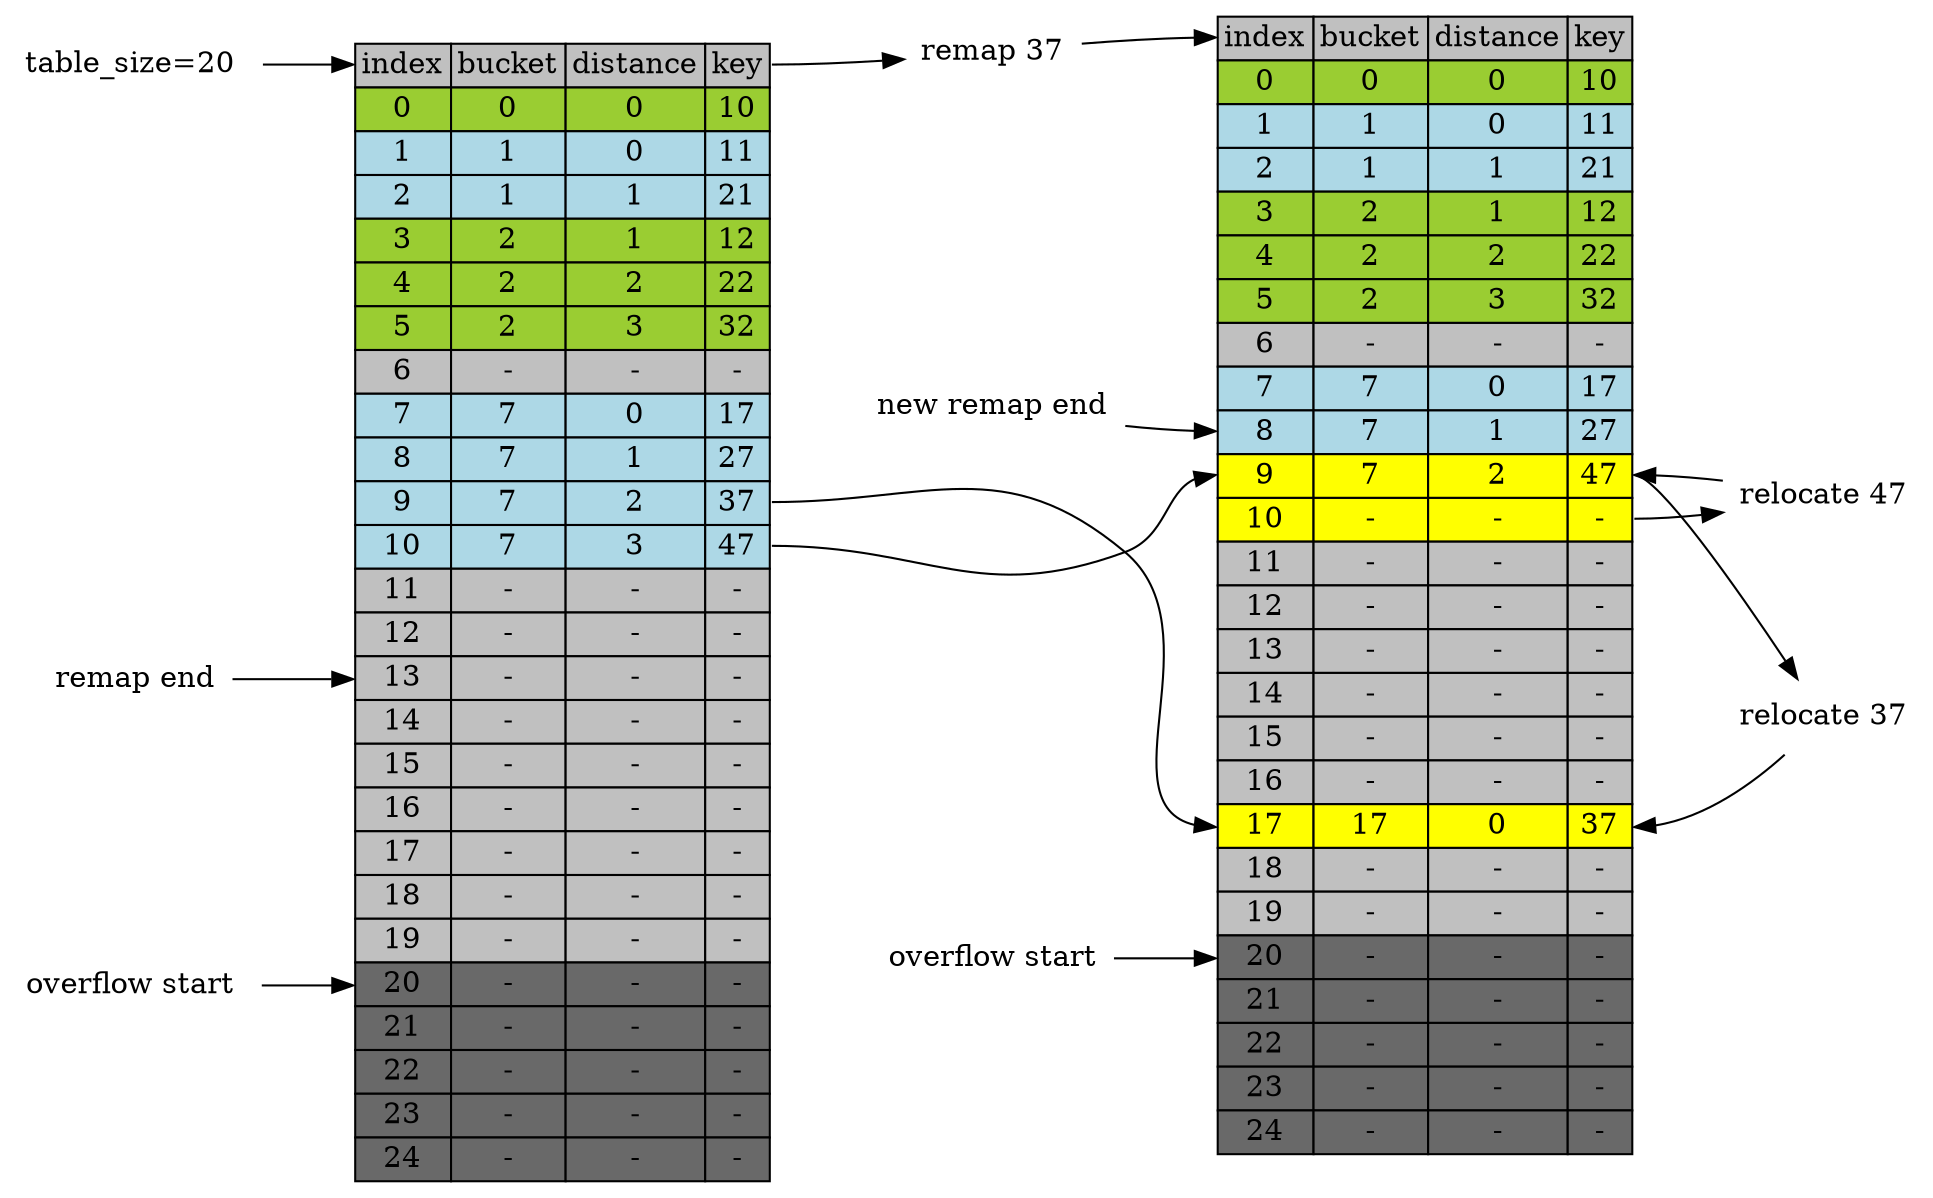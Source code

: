 digraph table{
    rankdir=LR
    node[shape=plaintext]

     table[label=<
        <TABLE BORDER="0" CELLBORDER="1" CELLSPACING="0">
            <TR>
                <TD BGCOLOR="grey" PORT="i">index</TD>
                <TD BGCOLOR="grey">bucket</TD>
                <TD BGCOLOR="grey">distance</TD>
                <TD BGCOLOR="grey" PORT="k">key</TD>
            </TR>           
            <TR>
                <TD BGCOLOR="yellowgreen" PORT="i0">0</TD>
                <TD BGCOLOR="yellowgreen">0</TD>
                <TD BGCOLOR="yellowgreen">0</TD>
                <TD BGCOLOR="yellowgreen" PORT="k0">10</TD>
            </TR>           
            <TR>
                <TD BGCOLOR="lightblue" PORT="i1">1</TD>
                <TD BGCOLOR="lightblue">1</TD>
                <TD BGCOLOR="lightblue">0</TD>
                <TD BGCOLOR="lightblue" PORT="k1">11</TD>
            </TR>           
            <TR>
                <TD BGCOLOR="lightblue" PORT="i2">2</TD>
                <TD BGCOLOR="lightblue">1</TD>
                <TD BGCOLOR="lightblue">1</TD>
                <TD BGCOLOR="lightblue" PORT="k2">21</TD>
            </TR>           
            <TR>
                <TD BGCOLOR="yellowgreen" PORT="i3">3</TD>
                <TD BGCOLOR="yellowgreen">2</TD>
                <TD BGCOLOR="yellowgreen">1</TD>
                <TD BGCOLOR="yellowgreen" PORT="k3">12</TD>
            </TR>           
            <TR>
                <TD BGCOLOR="yellowgreen" PORT="i4">4</TD>
                <TD BGCOLOR="yellowgreen">2</TD>
                <TD BGCOLOR="yellowgreen">2</TD>
                <TD BGCOLOR="yellowgreen" PORT="k4">22</TD>
            </TR>           
            <TR>
                <TD BGCOLOR="yellowgreen" PORT="i5">5</TD>
                <TD BGCOLOR="yellowgreen">2</TD>
                <TD BGCOLOR="yellowgreen">3</TD>
                <TD BGCOLOR="yellowgreen" PORT="k5">32</TD>
            </TR>
            <TR>
                <TD BGCOLOR="grey" PORT="i6">6</TD>
                <TD BGCOLOR="grey">-</TD>
                <TD BGCOLOR="grey">-</TD>
                <TD BGCOLOR="grey" PORT="k6">-</TD> 
            </TR>           
            <TR>
                <TD BGCOLOR="lightblue" PORT="i7">7</TD>
                <TD BGCOLOR="lightblue">7</TD>
                <TD BGCOLOR="lightblue">0</TD>
                <TD BGCOLOR="lightblue" PORT="k7">17</TD>
            </TR>           
            <TR>
                <TD BGCOLOR="lightblue" PORT="i8">8</TD>
                <TD BGCOLOR="lightblue">7</TD>
                <TD BGCOLOR="lightblue">1</TD>
                <TD BGCOLOR="lightblue" PORT="k8">27</TD>
            </TR>           
            <TR>
                <TD BGCOLOR="lightblue" PORT="i9">9</TD>
                <TD BGCOLOR="lightblue">7</TD>
                <TD BGCOLOR="lightblue">2</TD>
                <TD BGCOLOR="lightblue" PORT="k9">37</TD>
            </TR>           
            <TR>
                <TD BGCOLOR="lightblue" PORT="i10">10</TD>
                <TD BGCOLOR="lightblue">7</TD>
                <TD BGCOLOR="lightblue">3</TD>
                <TD BGCOLOR="lightblue" PORT="k10">47</TD>
            </TR>           
            <TR>
                <TD BGCOLOR="grey" PORT="i11">11</TD>
                <TD BGCOLOR="grey">-</TD>
                <TD BGCOLOR="grey">-</TD>
                <TD BGCOLOR="grey" PORT="k11">-</TD>
            </TR>           
            <TR>
                <TD BGCOLOR="grey" PORT="i12">12</TD>
                <TD BGCOLOR="grey">-</TD>
                <TD BGCOLOR="grey">-</TD>
                <TD BGCOLOR="grey" PORT="k12">-</TD>
            </TR>           
            <TR>
                <TD BGCOLOR="grey" PORT="i13">13</TD>
                <TD BGCOLOR="grey">-</TD>
                <TD BGCOLOR="grey">-</TD>
                <TD BGCOLOR="grey" PORT="k13">-</TD>
            </TR>           
            <TR>
                <TD BGCOLOR="grey" PORT="i14">14</TD>
                <TD BGCOLOR="grey">-</TD>
                <TD BGCOLOR="grey">-</TD>
                <TD BGCOLOR="grey" PORT="k14">-</TD>
            </TR>           
            <TR>
                <TD BGCOLOR="grey" PORT="i15">15</TD>
                <TD BGCOLOR="grey">-</TD>
                <TD BGCOLOR="grey">-</TD>
                <TD BGCOLOR="grey" PORT="k15">-</TD>
            </TR>           
            <TR>
                <TD BGCOLOR="grey" PORT="i16">16</TD>
                <TD BGCOLOR="grey">-</TD>
                <TD BGCOLOR="grey">-</TD>
                <TD BGCOLOR="grey" PORT="k16">-</TD>
            </TR>           
            <TR>
                <TD BGCOLOR="grey" PORT="i17">17</TD>
                <TD BGCOLOR="grey">-</TD>
                <TD BGCOLOR="grey">-</TD>
                <TD BGCOLOR="grey" PORT="k17">-</TD>
            </TR>           
            <TR>
                <TD BGCOLOR="grey" PORT="i18">18</TD>
                <TD BGCOLOR="grey">-</TD>
                <TD BGCOLOR="grey">-</TD>
                <TD BGCOLOR="grey" PORT="k18">-</TD>
            </TR>           
            <TR>
                <TD BGCOLOR="grey" PORT="i19">19</TD>
                <TD BGCOLOR="grey">-</TD>
                <TD BGCOLOR="grey">-</TD>
                <TD BGCOLOR="grey" PORT="k19">-</TD>
            </TR>           
            <TR>
                <TD BGCOLOR="dimgrey" PORT="i20">20</TD>
                <TD BGCOLOR="dimgrey">-</TD>
                <TD BGCOLOR="dimgrey">-</TD>
                <TD BGCOLOR="dimgrey" PORT="k20">-</TD>
            </TR>           
            <TR>
                <TD BGCOLOR="dimgrey" PORT="i21">21</TD>
                <TD BGCOLOR="dimgrey">-</TD>
                <TD BGCOLOR="dimgrey">-</TD>
                <TD BGCOLOR="dimgrey" PORT="k21">-</TD>
            </TR>           
            <TR>
                <TD BGCOLOR="dimgrey" PORT="i22">22</TD>
                <TD BGCOLOR="dimgrey">-</TD>
                <TD BGCOLOR="dimgrey">-</TD>
                <TD BGCOLOR="dimgrey" PORT="k22">-</TD>
            </TR>           
            <TR>
                <TD BGCOLOR="dimgrey" PORT="i23">23</TD>
                <TD BGCOLOR="dimgrey">-</TD>
                <TD BGCOLOR="dimgrey">-</TD>
                <TD BGCOLOR="dimgrey" PORT="k23">-</TD>
            </TR>           
            <TR>
                <TD BGCOLOR="dimgrey" PORT="i24">24</TD>
                <TD BGCOLOR="dimgrey">-</TD>
                <TD BGCOLOR="dimgrey">-</TD>
                <TD BGCOLOR="dimgrey" PORT="k24">-</TD>
            </TR>           
        </TABLE>
    >]

     table2[label=<
        <TABLE BORDER="0" CELLBORDER="1" CELLSPACING="0">
            <TR>
                <TD BGCOLOR="grey" PORT="i">index</TD>
                <TD BGCOLOR="grey">bucket</TD>
                <TD BGCOLOR="grey">distance</TD>
                <TD BGCOLOR="grey" PORT="k">key</TD>
            </TR>           
            <TR>
                <TD BGCOLOR="yellowgreen" PORT="i0">0</TD>
                <TD BGCOLOR="yellowgreen">0</TD>
                <TD BGCOLOR="yellowgreen">0</TD>
                <TD BGCOLOR="yellowgreen" PORT="k0">10</TD>
            </TR>           
            <TR>
                <TD BGCOLOR="lightblue" PORT="i1">1</TD>
                <TD BGCOLOR="lightblue">1</TD>
                <TD BGCOLOR="lightblue">0</TD>
                <TD BGCOLOR="lightblue" PORT="k1">11</TD>
            </TR>           
            <TR>
                <TD BGCOLOR="lightblue" PORT="i2">2</TD>
                <TD BGCOLOR="lightblue">1</TD>
                <TD BGCOLOR="lightblue">1</TD>
                <TD BGCOLOR="lightblue" PORT="k2">21</TD>
            </TR>           
            <TR>
                <TD BGCOLOR="yellowgreen" PORT="i3">3</TD>
                <TD BGCOLOR="yellowgreen">2</TD>
                <TD BGCOLOR="yellowgreen">1</TD>
                <TD BGCOLOR="yellowgreen" PORT="k3">12</TD>
            </TR>           
            <TR>
                <TD BGCOLOR="yellowgreen" PORT="i4">4</TD>
                <TD BGCOLOR="yellowgreen">2</TD>
                <TD BGCOLOR="yellowgreen">2</TD>
                <TD BGCOLOR="yellowgreen" PORT="k4">22</TD>
            </TR>           
            <TR>
                <TD BGCOLOR="yellowgreen" PORT="i5">5</TD>
                <TD BGCOLOR="yellowgreen">2</TD>
                <TD BGCOLOR="yellowgreen">3</TD>
                <TD BGCOLOR="yellowgreen" PORT="k5">32</TD>
            </TR>
            <TR>
                <TD BGCOLOR="grey" PORT="i6">6</TD>
                <TD BGCOLOR="grey">-</TD>
                <TD BGCOLOR="grey">-</TD>
                <TD BGCOLOR="grey" PORT="k6">-</TD> 
            </TR>           
            <TR>
                <TD BGCOLOR="lightblue" PORT="i7">7</TD>
                <TD BGCOLOR="lightblue">7</TD>
                <TD BGCOLOR="lightblue">0</TD>
                <TD BGCOLOR="lightblue" PORT="k7">17</TD>
            </TR>           
            <TR>
                <TD BGCOLOR="lightblue" PORT="i8">8</TD>
                <TD BGCOLOR="lightblue">7</TD>
                <TD BGCOLOR="lightblue">1</TD>
                <TD BGCOLOR="lightblue" PORT="k8">27</TD>
            </TR>           
            <TR>
                <TD BGCOLOR="yellow" PORT="i9">9</TD>yellow
                <TD BGCOLOR="yellow">7</TD>
                <TD BGCOLOR="yellow">2</TD>
                <TD BGCOLOR="yellow" PORT="k9">47</TD>
            </TR>           
            <TR>
                <TD BGCOLOR="yellow" PORT="i10">10</TD>
                <TD BGCOLOR="yellow">-</TD>
                <TD BGCOLOR="yellow">-</TD>
                <TD BGCOLOR="yellow" PORT="k10">-</TD>
            </TR>           
            <TR>
                <TD BGCOLOR="grey" PORT="i11">11</TD>
                <TD BGCOLOR="grey">-</TD>
                <TD BGCOLOR="grey">-</TD>
                <TD BGCOLOR="grey" PORT="k11">-</TD>
            </TR>           
            <TR>
                <TD BGCOLOR="grey" PORT="i12">12</TD>
                <TD BGCOLOR="grey">-</TD>
                <TD BGCOLOR="grey">-</TD>
                <TD BGCOLOR="grey" PORT="k12">-</TD>
            </TR>           
            <TR>
                <TD BGCOLOR="grey" PORT="i13">13</TD>
                <TD BGCOLOR="grey">-</TD>
                <TD BGCOLOR="grey">-</TD>
                <TD BGCOLOR="grey" PORT="k13">-</TD>
            </TR>           
            <TR>
                <TD BGCOLOR="grey" PORT="i14">14</TD>
                <TD BGCOLOR="grey">-</TD>
                <TD BGCOLOR="grey">-</TD>
                <TD BGCOLOR="grey" PORT="k14">-</TD>
            </TR>           
            <TR>
                <TD BGCOLOR="grey" PORT="i15">15</TD>
                <TD BGCOLOR="grey">-</TD>
                <TD BGCOLOR="grey">-</TD>
                <TD BGCOLOR="grey" PORT="k15">-</TD>
            </TR>           
            <TR>
                <TD BGCOLOR="grey" PORT="i16">16</TD>
                <TD BGCOLOR="grey">-</TD>
                <TD BGCOLOR="grey">-</TD>
                <TD BGCOLOR="grey" PORT="k16">-</TD>
            </TR>           
            <TR>
                <TD BGCOLOR="yellow" PORT="i17">17</TD>
                <TD BGCOLOR="yellow">17</TD>
                <TD BGCOLOR="yellow">0</TD>
                <TD BGCOLOR="yellow" PORT="k17">37</TD>
            </TR>           
            <TR>
                <TD BGCOLOR="grey" PORT="i18">18</TD>
                <TD BGCOLOR="grey">-</TD>
                <TD BGCOLOR="grey">-</TD>
                <TD BGCOLOR="grey" PORT="k18">-</TD>
            </TR>           
            <TR>
                <TD BGCOLOR="grey" PORT="i19">19</TD>
                <TD BGCOLOR="grey">-</TD>
                <TD BGCOLOR="grey">-</TD>
                <TD BGCOLOR="grey" PORT="k19">-</TD>
            </TR>           
            <TR>
                <TD BGCOLOR="dimgrey" PORT="i20">20</TD>
                <TD BGCOLOR="dimgrey">-</TD>
                <TD BGCOLOR="dimgrey">-</TD>
                <TD BGCOLOR="dimgrey" PORT="k20">-</TD>
            </TR>           
            <TR>
                <TD BGCOLOR="dimgrey" PORT="i21">21</TD>
                <TD BGCOLOR="dimgrey">-</TD>
                <TD BGCOLOR="dimgrey">-</TD>
                <TD BGCOLOR="dimgrey" PORT="k21">-</TD>
            </TR>           
            <TR>
                <TD BGCOLOR="dimgrey" PORT="i22">22</TD>
                <TD BGCOLOR="dimgrey">-</TD>
                <TD BGCOLOR="dimgrey">-</TD>
                <TD BGCOLOR="dimgrey" PORT="k22">-</TD>
            </TR>           
            <TR>
                <TD BGCOLOR="dimgrey" PORT="i23">23</TD>
                <TD BGCOLOR="dimgrey">-</TD>
                <TD BGCOLOR="dimgrey">-</TD>
                <TD BGCOLOR="dimgrey" PORT="k23">-</TD>
            </TR>           
            <TR>
                <TD BGCOLOR="dimgrey" PORT="i24">24</TD>
                <TD BGCOLOR="dimgrey">-</TD>
                <TD BGCOLOR="dimgrey">-</TD>
                <TD BGCOLOR="dimgrey" PORT="k24">-</TD>
            </TR>           
        </TABLE>
    >]

    table:k-> "remap 37"->table2:i
    "table_size=20 "->table:i
    "overflow start " -> table:i20
    "overflow start" -> table2:i20

    table:k9->table2:i17
    table2:k9->"relocate 37"->table2:k17
    table:k10->table2:i9
    table2:k10->"relocate 47"->table2:k9
    "remap end" -> table:i13
    "new remap end" -> table2:i8
}
